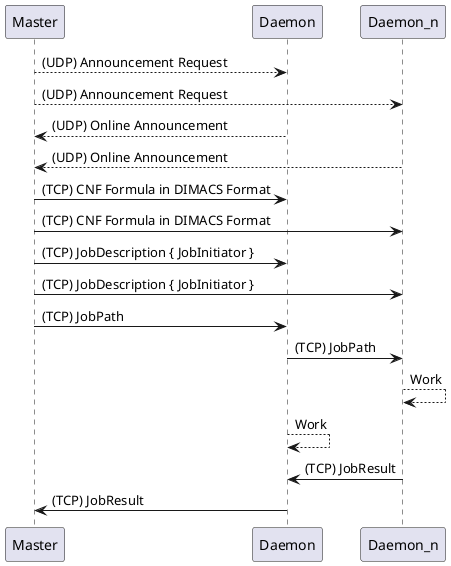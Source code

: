 @startuml
Master --> Daemon: (UDP) Announcement Request
Master --> Daemon_n: (UDP) Announcement Request
Master <-- Daemon: (UDP) Online Announcement
Master <-- Daemon_n: (UDP) Online Announcement

Master -> Daemon: (TCP) CNF Formula in DIMACS Format
Master -> Daemon_n: (TCP) CNF Formula in DIMACS Format
Master -> Daemon: (TCP) JobDescription { JobInitiator }
Master -> Daemon_n: (TCP) JobDescription { JobInitiator }

Master -> Daemon: (TCP) JobPath
Daemon -> Daemon_n: (TCP) JobPath

Daemon_n --> Daemon_n: Work

Daemon --> Daemon: Work

Daemon_n -> Daemon: (TCP) JobResult
Daemon -> Master: (TCP) JobResult
@enduml
